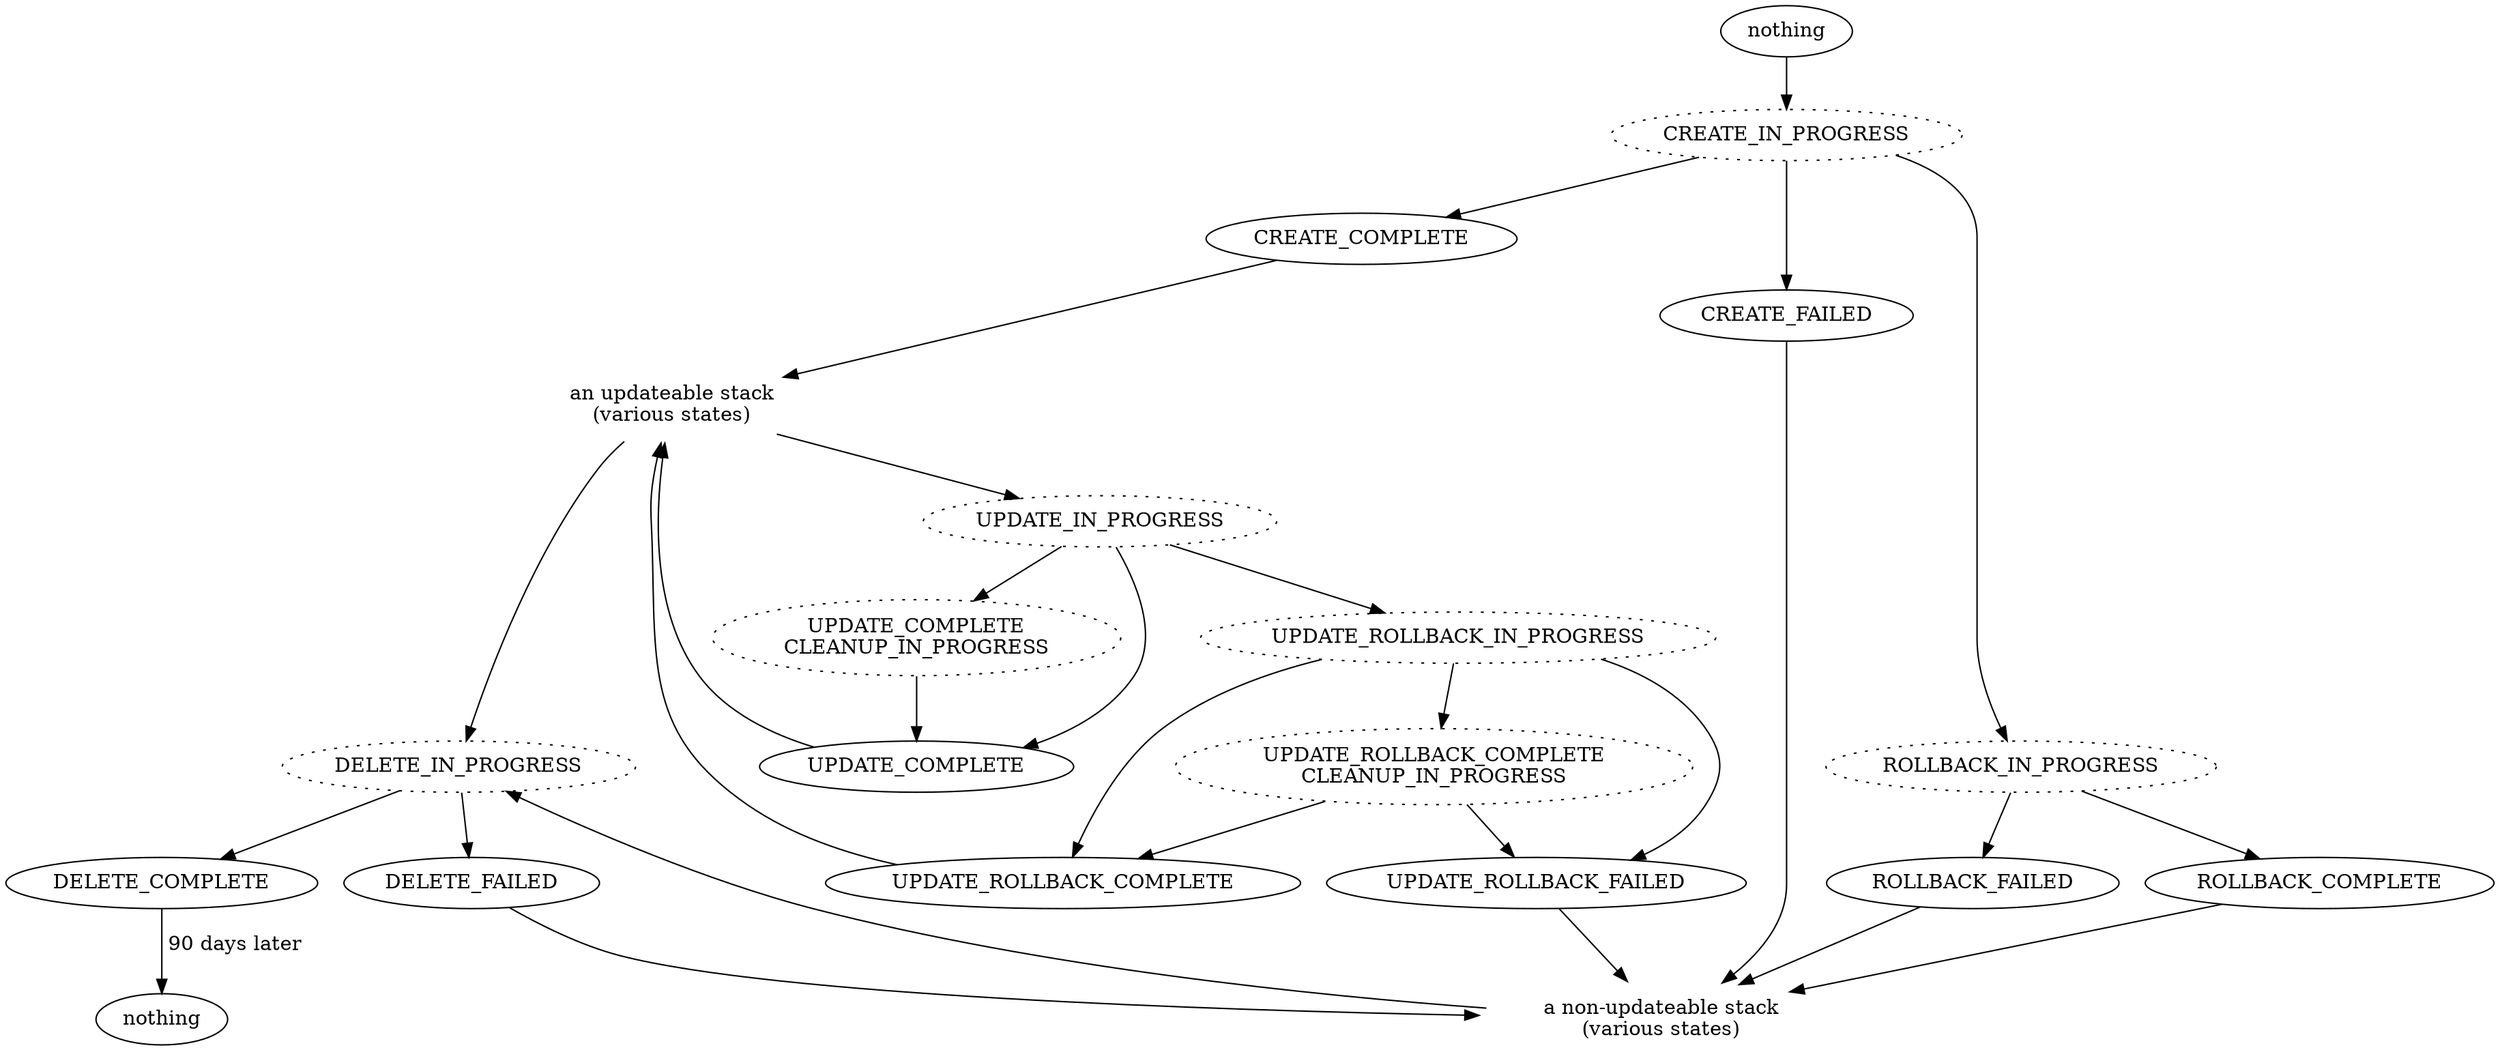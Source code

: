 digraph stack_states {

node [layer=all];
edge [layer=all];

layers="happy:sad"

before_existence [ layer="happy" label="nothing" ]
after_existence [ layer="happy" label="nothing" ]

updateable_stack [ layer="happy" label="an updateable stack\n(various states)" color="transparent" ]
stuck_stack [ layer="sad" label="a non-updateable stack\n(various states)" color="transparent" ]

CREATE_COMPLETE [ layer="happy" ]
CREATE_IN_PROGRESS [ layer="happy" style=dotted ]
CREATE_FAILED [ layer="sad" ]
DELETE_COMPLETE [ layer="happy" ]
DELETE_FAILED [ layer="sad" ]
DELETE_IN_PROGRESS [ layer="happy" style=dotted ]
ROLLBACK_COMPLETE [ layer="sad" ]
ROLLBACK_FAILED [ layer="sad" ]
ROLLBACK_IN_PROGRESS [ layer="sad" style=dotted ]
UPDATE_COMPLETE [ layer="happy" ]
UPDATE_COMPLETE_CLEANUP_IN_PROGRESS [ layer="happy" style=dotted label="UPDATE_COMPLETE\nCLEANUP_IN_PROGRESS" ]
UPDATE_IN_PROGRESS [ layer="happy" style=dotted ]
UPDATE_ROLLBACK_COMPLETE [ layer="sad" ]
UPDATE_ROLLBACK_COMPLETE_CLEANUP_IN_PROGRESS [ layer="sad" style=dotted label="UPDATE_ROLLBACK_COMPLETE\nCLEANUP_IN_PROGRESS" ]
UPDATE_ROLLBACK_FAILED [ layer="sad" ]
UPDATE_ROLLBACK_IN_PROGRESS [ layer="sad" style=dotted ]

edge [layer=happy];
before_existence -> CREATE_IN_PROGRESS
CREATE_IN_PROGRESS -> CREATE_COMPLETE
CREATE_COMPLETE -> updateable_stack

edge [layer=sad];
CREATE_IN_PROGRESS -> ROLLBACK_IN_PROGRESS -> ROLLBACK_COMPLETE
ROLLBACK_COMPLETE -> stuck_stack
ROLLBACK_IN_PROGRESS -> ROLLBACK_FAILED
ROLLBACK_FAILED -> stuck_stack

edge [layer=sad];
CREATE_IN_PROGRESS -> CREATE_FAILED // ?
CREATE_FAILED -> stuck_stack // ?
stuck_stack -> DELETE_IN_PROGRESS


edge [layer=happy];
updateable_stack -> UPDATE_IN_PROGRESS -> UPDATE_COMPLETE -> updateable_stack
UPDATE_IN_PROGRESS -> UPDATE_COMPLETE_CLEANUP_IN_PROGRESS -> UPDATE_COMPLETE

edge [layer=sad];
UPDATE_IN_PROGRESS -> UPDATE_ROLLBACK_IN_PROGRESS -> UPDATE_ROLLBACK_COMPLETE
UPDATE_ROLLBACK_IN_PROGRESS -> UPDATE_ROLLBACK_COMPLETE_CLEANUP_IN_PROGRESS -> UPDATE_ROLLBACK_COMPLETE
UPDATE_ROLLBACK_COMPLETE_CLEANUP_IN_PROGRESS -> UPDATE_ROLLBACK_FAILED
UPDATE_ROLLBACK_COMPLETE -> updateable_stack

UPDATE_ROLLBACK_IN_PROGRESS -> UPDATE_ROLLBACK_FAILED -> stuck_stack // maybe?

edge [layer=happy];
updateable_stack -> DELETE_IN_PROGRESS
DELETE_IN_PROGRESS -> DELETE_COMPLETE
DELETE_COMPLETE -> after_existence [ label=" 90 days later" ]

edge [layer=sad];
DELETE_IN_PROGRESS -> DELETE_FAILED -> stuck_stack

}
